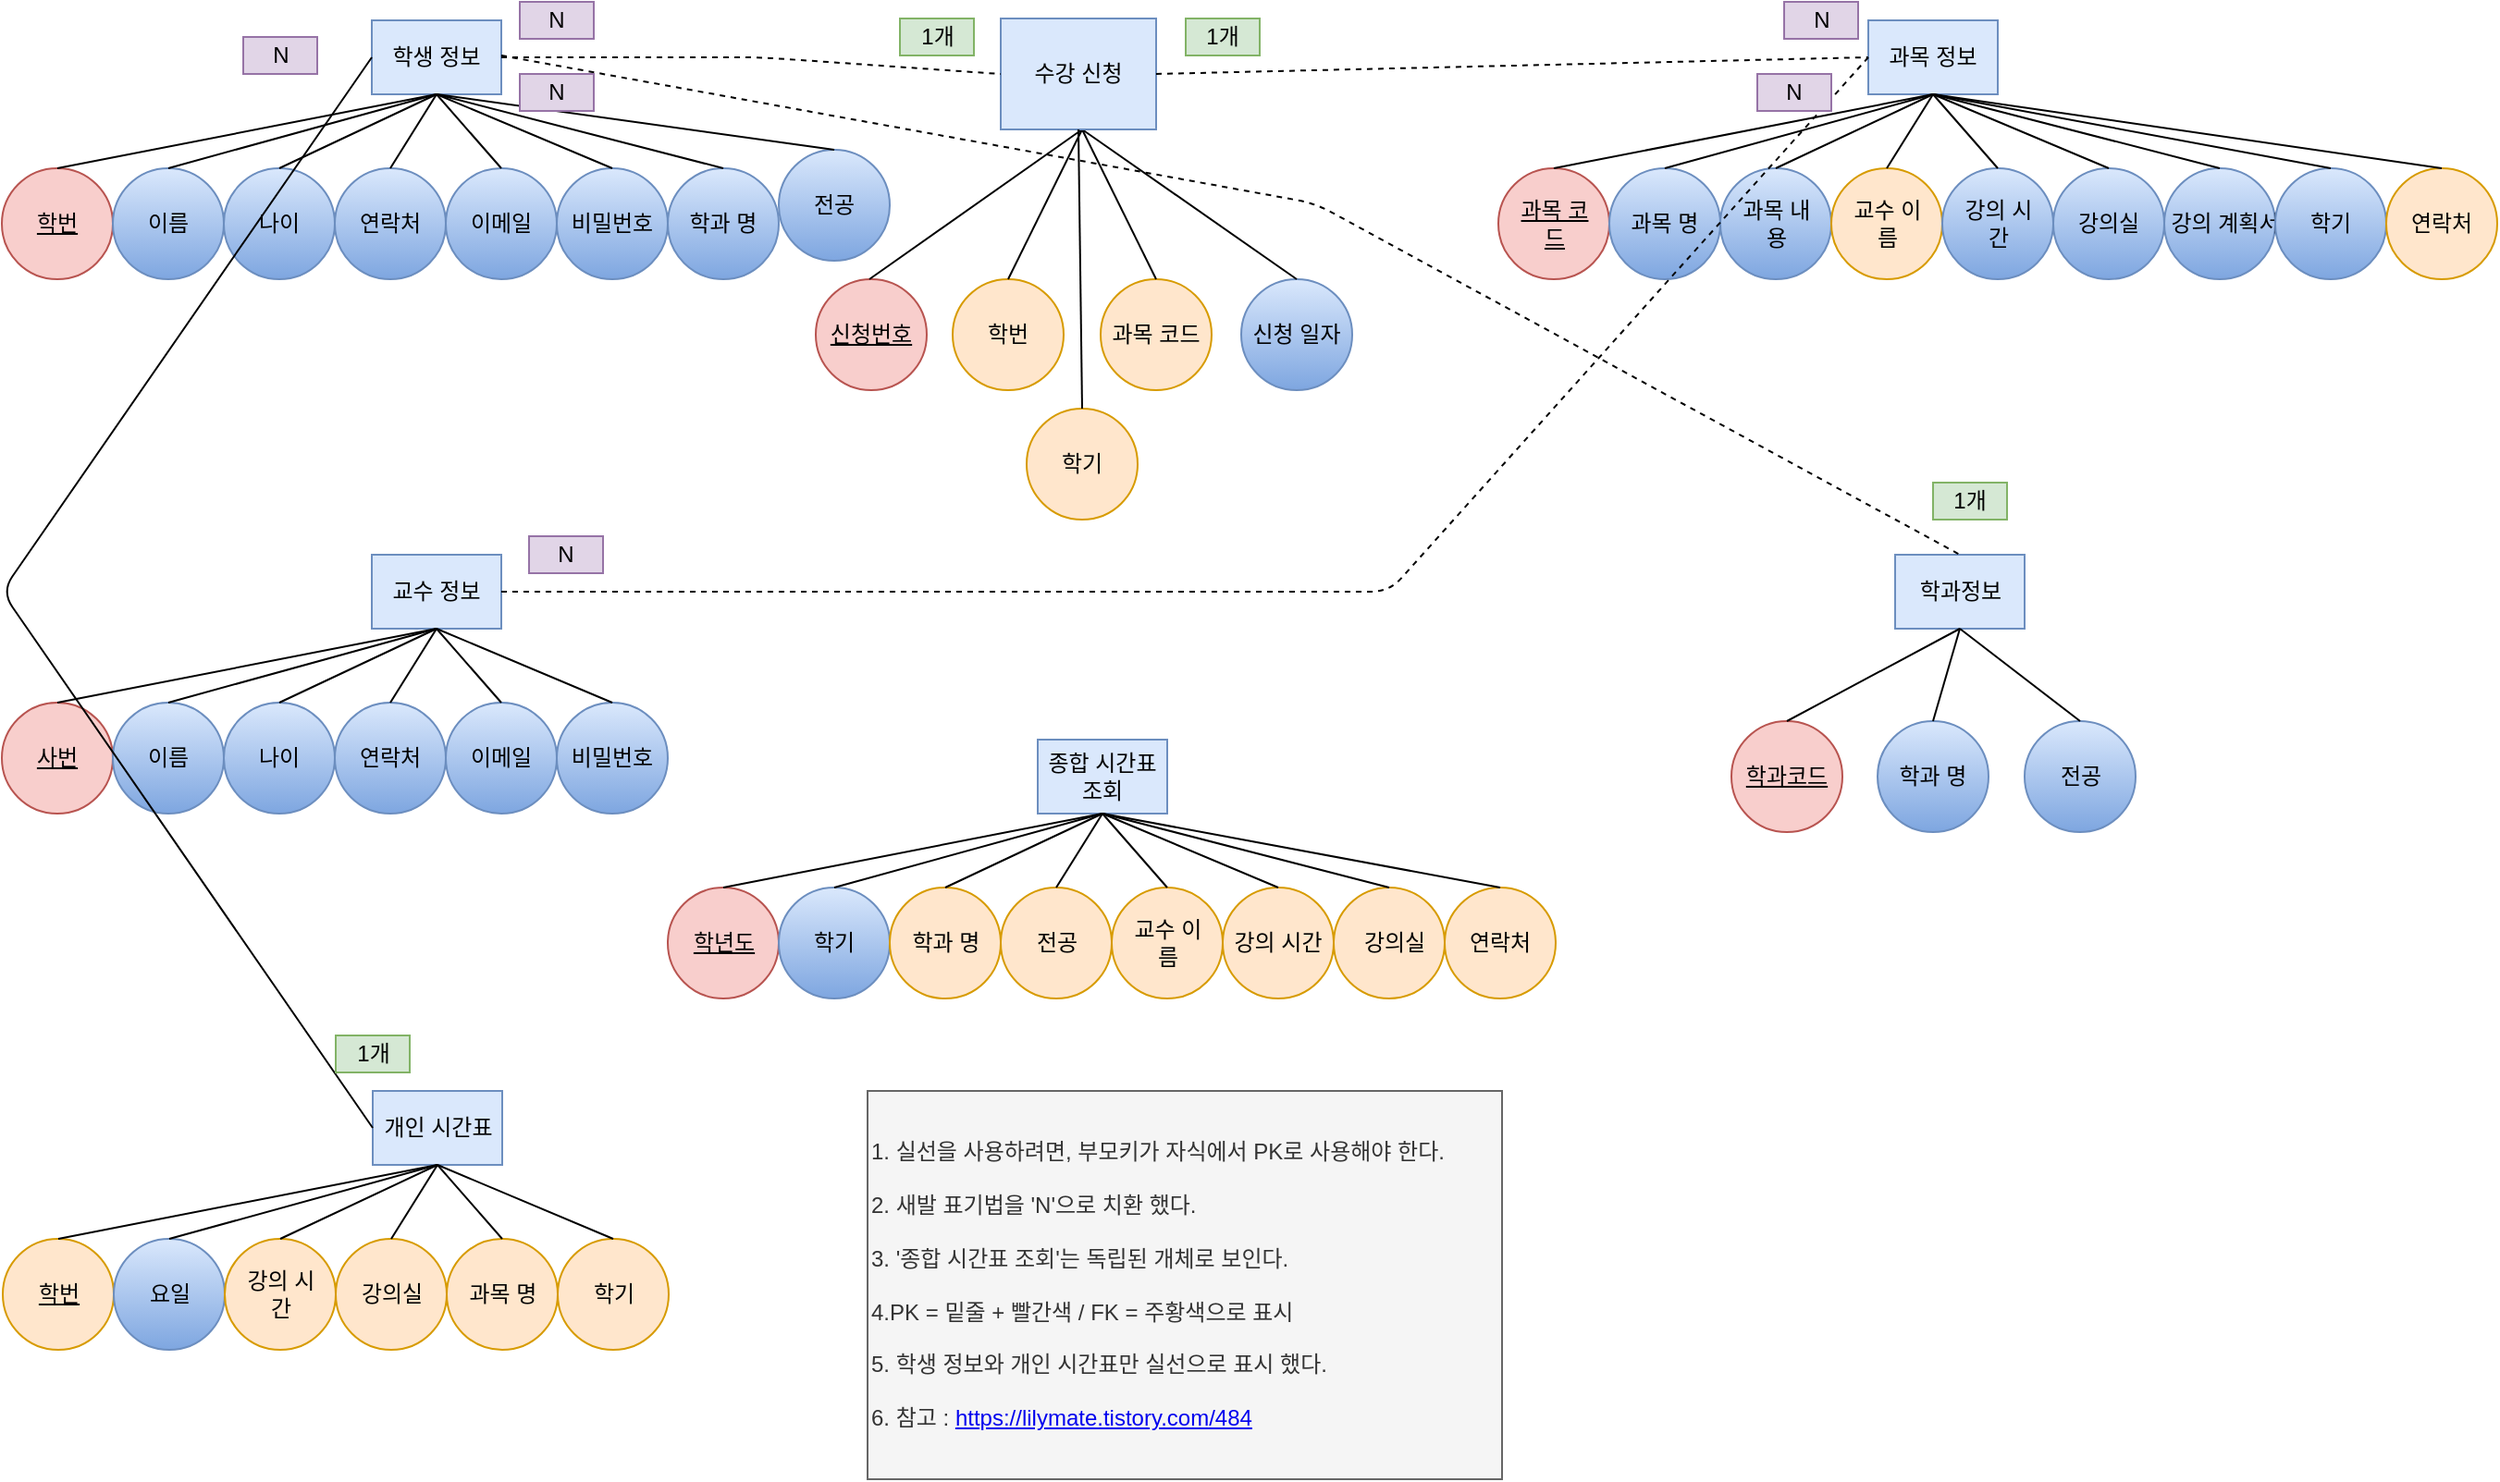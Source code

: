 <mxfile pages="1" version="11.2.5" type="device"><diagram id="jrRzrv81NWr7z0EGpQ61" name="Page-1"><mxGraphModel dx="1426" dy="862" grid="1" gridSize="10" guides="1" tooltips="1" connect="1" arrows="1" fold="1" page="1" pageScale="1" pageWidth="1169" pageHeight="827" math="0" shadow="0"><root><mxCell id="0"/><mxCell id="1" parent="0"/><mxCell id="20Gd_Mlxiy6eNohcgtlw-2" value="학생 정보" style="text;html=1;strokeColor=#6c8ebf;fillColor=#dae8fc;align=center;verticalAlign=middle;whiteSpace=wrap;rounded=0;" parent="1" vertex="1"><mxGeometry x="200" y="21" width="70" height="40" as="geometry"/></mxCell><mxCell id="20Gd_Mlxiy6eNohcgtlw-3" value="" style="ellipse;whiteSpace=wrap;html=1;fillColor=#f8cecc;strokeColor=#b85450;" parent="1" vertex="1"><mxGeometry y="101" width="60" height="60" as="geometry"/></mxCell><mxCell id="20Gd_Mlxiy6eNohcgtlw-4" value="&lt;u&gt;학번&lt;/u&gt;" style="text;html=1;strokeColor=none;fillColor=none;align=center;verticalAlign=middle;whiteSpace=wrap;rounded=0;" parent="1" vertex="1"><mxGeometry x="10" y="121" width="40" height="20" as="geometry"/></mxCell><mxCell id="20Gd_Mlxiy6eNohcgtlw-5" value="" style="ellipse;whiteSpace=wrap;html=1;fillColor=#dae8fc;strokeColor=#6c8ebf;gradientColor=#7ea6e0;" parent="1" vertex="1"><mxGeometry x="60" y="101" width="60" height="60" as="geometry"/></mxCell><mxCell id="20Gd_Mlxiy6eNohcgtlw-6" value="이름" style="text;html=1;strokeColor=none;fillColor=none;align=center;verticalAlign=middle;whiteSpace=wrap;rounded=0;" parent="1" vertex="1"><mxGeometry x="70" y="121" width="40" height="20" as="geometry"/></mxCell><mxCell id="20Gd_Mlxiy6eNohcgtlw-7" value="" style="ellipse;whiteSpace=wrap;html=1;fillColor=#dae8fc;strokeColor=#6c8ebf;gradientColor=#7ea6e0;" parent="1" vertex="1"><mxGeometry x="120" y="101" width="60" height="60" as="geometry"/></mxCell><mxCell id="20Gd_Mlxiy6eNohcgtlw-8" value="나이" style="text;html=1;strokeColor=none;fillColor=none;align=center;verticalAlign=middle;whiteSpace=wrap;rounded=0;" parent="1" vertex="1"><mxGeometry x="130" y="121" width="40" height="20" as="geometry"/></mxCell><mxCell id="20Gd_Mlxiy6eNohcgtlw-9" value="" style="ellipse;whiteSpace=wrap;html=1;fillColor=#dae8fc;strokeColor=#6c8ebf;gradientColor=#7ea6e0;" parent="1" vertex="1"><mxGeometry x="180" y="101" width="60" height="60" as="geometry"/></mxCell><mxCell id="20Gd_Mlxiy6eNohcgtlw-10" value="연락처" style="text;html=1;strokeColor=none;fillColor=none;align=center;verticalAlign=middle;whiteSpace=wrap;rounded=0;" parent="1" vertex="1"><mxGeometry x="190" y="121" width="40" height="20" as="geometry"/></mxCell><mxCell id="20Gd_Mlxiy6eNohcgtlw-11" value="" style="ellipse;whiteSpace=wrap;html=1;fillColor=#dae8fc;strokeColor=#6c8ebf;gradientColor=#7ea6e0;" parent="1" vertex="1"><mxGeometry x="240" y="101" width="60" height="60" as="geometry"/></mxCell><mxCell id="20Gd_Mlxiy6eNohcgtlw-12" value="이메일" style="text;html=1;strokeColor=none;fillColor=none;align=center;verticalAlign=middle;whiteSpace=wrap;rounded=0;" parent="1" vertex="1"><mxGeometry x="250" y="121" width="40" height="20" as="geometry"/></mxCell><mxCell id="20Gd_Mlxiy6eNohcgtlw-13" value="" style="ellipse;whiteSpace=wrap;html=1;fillColor=#dae8fc;strokeColor=#6c8ebf;gradientColor=#7ea6e0;" parent="1" vertex="1"><mxGeometry x="300" y="101" width="60" height="60" as="geometry"/></mxCell><mxCell id="20Gd_Mlxiy6eNohcgtlw-14" value="비밀번호" style="text;html=1;strokeColor=none;fillColor=none;align=center;verticalAlign=middle;whiteSpace=wrap;rounded=0;" parent="1" vertex="1"><mxGeometry x="305" y="121" width="50" height="20" as="geometry"/></mxCell><mxCell id="20Gd_Mlxiy6eNohcgtlw-15" value="" style="endArrow=none;html=1;entryX=0.5;entryY=1;entryDx=0;entryDy=0;" parent="1" target="20Gd_Mlxiy6eNohcgtlw-2" edge="1"><mxGeometry width="50" height="50" relative="1" as="geometry"><mxPoint x="30" y="101" as="sourcePoint"/><mxPoint x="80" y="51" as="targetPoint"/></mxGeometry></mxCell><mxCell id="20Gd_Mlxiy6eNohcgtlw-16" value="" style="endArrow=none;html=1;entryX=0.5;entryY=1;entryDx=0;entryDy=0;exitX=0.5;exitY=0;exitDx=0;exitDy=0;" parent="1" source="20Gd_Mlxiy6eNohcgtlw-5" target="20Gd_Mlxiy6eNohcgtlw-2" edge="1"><mxGeometry width="50" height="50" relative="1" as="geometry"><mxPoint x="40" y="111" as="sourcePoint"/><mxPoint x="245" y="71" as="targetPoint"/></mxGeometry></mxCell><mxCell id="20Gd_Mlxiy6eNohcgtlw-17" value="" style="endArrow=none;html=1;entryX=0.5;entryY=1;entryDx=0;entryDy=0;exitX=0.5;exitY=0;exitDx=0;exitDy=0;" parent="1" source="20Gd_Mlxiy6eNohcgtlw-7" target="20Gd_Mlxiy6eNohcgtlw-2" edge="1"><mxGeometry width="50" height="50" relative="1" as="geometry"><mxPoint x="100" y="111" as="sourcePoint"/><mxPoint x="245" y="71" as="targetPoint"/></mxGeometry></mxCell><mxCell id="20Gd_Mlxiy6eNohcgtlw-18" value="" style="endArrow=none;html=1;entryX=0.5;entryY=1;entryDx=0;entryDy=0;exitX=0.5;exitY=0;exitDx=0;exitDy=0;" parent="1" source="20Gd_Mlxiy6eNohcgtlw-9" target="20Gd_Mlxiy6eNohcgtlw-2" edge="1"><mxGeometry width="50" height="50" relative="1" as="geometry"><mxPoint x="160" y="111" as="sourcePoint"/><mxPoint x="245" y="71" as="targetPoint"/></mxGeometry></mxCell><mxCell id="20Gd_Mlxiy6eNohcgtlw-19" value="" style="endArrow=none;html=1;entryX=0.5;entryY=1;entryDx=0;entryDy=0;exitX=0.5;exitY=0;exitDx=0;exitDy=0;" parent="1" source="20Gd_Mlxiy6eNohcgtlw-11" target="20Gd_Mlxiy6eNohcgtlw-2" edge="1"><mxGeometry width="50" height="50" relative="1" as="geometry"><mxPoint x="220" y="111" as="sourcePoint"/><mxPoint x="245" y="71" as="targetPoint"/></mxGeometry></mxCell><mxCell id="20Gd_Mlxiy6eNohcgtlw-22" value="" style="endArrow=none;html=1;entryX=0.5;entryY=1;entryDx=0;entryDy=0;exitX=0.5;exitY=0;exitDx=0;exitDy=0;" parent="1" source="20Gd_Mlxiy6eNohcgtlw-13" target="20Gd_Mlxiy6eNohcgtlw-2" edge="1"><mxGeometry width="50" height="50" relative="1" as="geometry"><mxPoint x="290" y="121" as="sourcePoint"/><mxPoint x="255" y="81" as="targetPoint"/></mxGeometry></mxCell><mxCell id="20Gd_Mlxiy6eNohcgtlw-25" value="" style="ellipse;whiteSpace=wrap;html=1;fillColor=#f8cecc;strokeColor=#b85450;" parent="1" vertex="1"><mxGeometry x="440" y="161" width="60" height="60" as="geometry"/></mxCell><mxCell id="20Gd_Mlxiy6eNohcgtlw-26" value="&lt;u&gt;신청번호&lt;/u&gt;" style="text;html=1;strokeColor=none;fillColor=none;align=center;verticalAlign=middle;whiteSpace=wrap;rounded=0;" parent="1" vertex="1"><mxGeometry x="445" y="181" width="50" height="20" as="geometry"/></mxCell><mxCell id="20Gd_Mlxiy6eNohcgtlw-27" value="" style="ellipse;whiteSpace=wrap;html=1;fillColor=#ffe6cc;strokeColor=#d79b00;" parent="1" vertex="1"><mxGeometry x="514" y="161" width="60" height="60" as="geometry"/></mxCell><mxCell id="20Gd_Mlxiy6eNohcgtlw-28" value="학번" style="text;html=1;strokeColor=none;fillColor=none;align=center;verticalAlign=middle;whiteSpace=wrap;rounded=0;" parent="1" vertex="1"><mxGeometry x="519" y="181" width="50" height="20" as="geometry"/></mxCell><mxCell id="20Gd_Mlxiy6eNohcgtlw-29" value="" style="ellipse;whiteSpace=wrap;html=1;fillColor=#ffe6cc;strokeColor=#d79b00;" parent="1" vertex="1"><mxGeometry x="594" y="161" width="60" height="60" as="geometry"/></mxCell><mxCell id="20Gd_Mlxiy6eNohcgtlw-30" value="과목 코드" style="text;html=1;strokeColor=none;fillColor=none;align=center;verticalAlign=middle;whiteSpace=wrap;rounded=0;" parent="1" vertex="1"><mxGeometry x="599" y="181" width="50" height="20" as="geometry"/></mxCell><mxCell id="20Gd_Mlxiy6eNohcgtlw-31" value="" style="ellipse;whiteSpace=wrap;html=1;fillColor=#dae8fc;strokeColor=#6c8ebf;gradientColor=#7ea6e0;" parent="1" vertex="1"><mxGeometry x="670" y="161" width="60" height="60" as="geometry"/></mxCell><mxCell id="20Gd_Mlxiy6eNohcgtlw-32" value="신청 일자" style="text;html=1;strokeColor=none;fillColor=none;align=center;verticalAlign=middle;whiteSpace=wrap;rounded=0;" parent="1" vertex="1"><mxGeometry x="675" y="181" width="50" height="20" as="geometry"/></mxCell><mxCell id="20Gd_Mlxiy6eNohcgtlw-33" value="" style="endArrow=none;html=1;entryX=0.5;entryY=1;entryDx=0;entryDy=0;" parent="1" edge="1"><mxGeometry width="50" height="50" relative="1" as="geometry"><mxPoint x="469" y="161" as="sourcePoint"/><mxPoint x="584" y="80" as="targetPoint"/></mxGeometry></mxCell><mxCell id="20Gd_Mlxiy6eNohcgtlw-34" value="" style="endArrow=none;html=1;entryX=0.5;entryY=1;entryDx=0;entryDy=0;exitX=0.5;exitY=0;exitDx=0;exitDy=0;" parent="1" source="20Gd_Mlxiy6eNohcgtlw-27" edge="1"><mxGeometry width="50" height="50" relative="1" as="geometry"><mxPoint x="479" y="171" as="sourcePoint"/><mxPoint x="584" y="80" as="targetPoint"/></mxGeometry></mxCell><mxCell id="20Gd_Mlxiy6eNohcgtlw-35" value="" style="endArrow=none;html=1;entryX=0.5;entryY=1;entryDx=0;entryDy=0;exitX=0.5;exitY=0;exitDx=0;exitDy=0;" parent="1" source="20Gd_Mlxiy6eNohcgtlw-29" edge="1"><mxGeometry width="50" height="50" relative="1" as="geometry"><mxPoint x="554" y="171" as="sourcePoint"/><mxPoint x="584" y="80" as="targetPoint"/></mxGeometry></mxCell><mxCell id="20Gd_Mlxiy6eNohcgtlw-36" value="" style="endArrow=none;html=1;entryX=0.5;entryY=1;entryDx=0;entryDy=0;exitX=0.5;exitY=0;exitDx=0;exitDy=0;" parent="1" source="20Gd_Mlxiy6eNohcgtlw-31" edge="1"><mxGeometry width="50" height="50" relative="1" as="geometry"><mxPoint x="634" y="171" as="sourcePoint"/><mxPoint x="584" y="80" as="targetPoint"/></mxGeometry></mxCell><mxCell id="FMB-YrncKJH5_wM8L7DB-1" value="교수 정보" style="text;html=1;strokeColor=#6c8ebf;fillColor=#dae8fc;align=center;verticalAlign=middle;whiteSpace=wrap;rounded=0;" vertex="1" parent="1"><mxGeometry x="200" y="310" width="70" height="40" as="geometry"/></mxCell><mxCell id="FMB-YrncKJH5_wM8L7DB-2" value="" style="ellipse;whiteSpace=wrap;html=1;fillColor=#f8cecc;strokeColor=#b85450;" vertex="1" parent="1"><mxGeometry y="390" width="60" height="60" as="geometry"/></mxCell><mxCell id="FMB-YrncKJH5_wM8L7DB-3" value="&lt;u&gt;사번&lt;/u&gt;" style="text;html=1;strokeColor=none;fillColor=none;align=center;verticalAlign=middle;whiteSpace=wrap;rounded=0;" vertex="1" parent="1"><mxGeometry x="10" y="410" width="40" height="20" as="geometry"/></mxCell><mxCell id="FMB-YrncKJH5_wM8L7DB-4" value="" style="ellipse;whiteSpace=wrap;html=1;fillColor=#dae8fc;strokeColor=#6c8ebf;gradientColor=#7ea6e0;" vertex="1" parent="1"><mxGeometry x="60" y="390" width="60" height="60" as="geometry"/></mxCell><mxCell id="FMB-YrncKJH5_wM8L7DB-5" value="이름" style="text;html=1;strokeColor=none;fillColor=none;align=center;verticalAlign=middle;whiteSpace=wrap;rounded=0;" vertex="1" parent="1"><mxGeometry x="70" y="410" width="40" height="20" as="geometry"/></mxCell><mxCell id="FMB-YrncKJH5_wM8L7DB-6" value="" style="ellipse;whiteSpace=wrap;html=1;fillColor=#dae8fc;strokeColor=#6c8ebf;gradientColor=#7ea6e0;" vertex="1" parent="1"><mxGeometry x="120" y="390" width="60" height="60" as="geometry"/></mxCell><mxCell id="FMB-YrncKJH5_wM8L7DB-7" value="나이" style="text;html=1;strokeColor=none;fillColor=none;align=center;verticalAlign=middle;whiteSpace=wrap;rounded=0;" vertex="1" parent="1"><mxGeometry x="130" y="410" width="40" height="20" as="geometry"/></mxCell><mxCell id="FMB-YrncKJH5_wM8L7DB-8" value="" style="ellipse;whiteSpace=wrap;html=1;fillColor=#dae8fc;strokeColor=#6c8ebf;gradientColor=#7ea6e0;" vertex="1" parent="1"><mxGeometry x="180" y="390" width="60" height="60" as="geometry"/></mxCell><mxCell id="FMB-YrncKJH5_wM8L7DB-9" value="연락처" style="text;html=1;strokeColor=none;fillColor=none;align=center;verticalAlign=middle;whiteSpace=wrap;rounded=0;" vertex="1" parent="1"><mxGeometry x="190" y="410" width="40" height="20" as="geometry"/></mxCell><mxCell id="FMB-YrncKJH5_wM8L7DB-10" value="" style="ellipse;whiteSpace=wrap;html=1;fillColor=#dae8fc;strokeColor=#6c8ebf;gradientColor=#7ea6e0;" vertex="1" parent="1"><mxGeometry x="240" y="390" width="60" height="60" as="geometry"/></mxCell><mxCell id="FMB-YrncKJH5_wM8L7DB-11" value="이메일" style="text;html=1;strokeColor=none;fillColor=none;align=center;verticalAlign=middle;whiteSpace=wrap;rounded=0;" vertex="1" parent="1"><mxGeometry x="250" y="410" width="40" height="20" as="geometry"/></mxCell><mxCell id="FMB-YrncKJH5_wM8L7DB-12" value="" style="ellipse;whiteSpace=wrap;html=1;fillColor=#dae8fc;strokeColor=#6c8ebf;gradientColor=#7ea6e0;" vertex="1" parent="1"><mxGeometry x="300" y="390" width="60" height="60" as="geometry"/></mxCell><mxCell id="FMB-YrncKJH5_wM8L7DB-13" value="비밀번호" style="text;html=1;strokeColor=none;fillColor=none;align=center;verticalAlign=middle;whiteSpace=wrap;rounded=0;" vertex="1" parent="1"><mxGeometry x="305" y="410" width="50" height="20" as="geometry"/></mxCell><mxCell id="FMB-YrncKJH5_wM8L7DB-14" value="" style="endArrow=none;html=1;entryX=0.5;entryY=1;entryDx=0;entryDy=0;" edge="1" parent="1" target="FMB-YrncKJH5_wM8L7DB-1"><mxGeometry width="50" height="50" relative="1" as="geometry"><mxPoint x="30" y="390" as="sourcePoint"/><mxPoint x="80" y="340" as="targetPoint"/></mxGeometry></mxCell><mxCell id="FMB-YrncKJH5_wM8L7DB-15" value="" style="endArrow=none;html=1;entryX=0.5;entryY=1;entryDx=0;entryDy=0;exitX=0.5;exitY=0;exitDx=0;exitDy=0;" edge="1" parent="1" source="FMB-YrncKJH5_wM8L7DB-4" target="FMB-YrncKJH5_wM8L7DB-1"><mxGeometry width="50" height="50" relative="1" as="geometry"><mxPoint x="40" y="400" as="sourcePoint"/><mxPoint x="245" y="360" as="targetPoint"/></mxGeometry></mxCell><mxCell id="FMB-YrncKJH5_wM8L7DB-16" value="" style="endArrow=none;html=1;entryX=0.5;entryY=1;entryDx=0;entryDy=0;exitX=0.5;exitY=0;exitDx=0;exitDy=0;" edge="1" parent="1" source="FMB-YrncKJH5_wM8L7DB-6" target="FMB-YrncKJH5_wM8L7DB-1"><mxGeometry width="50" height="50" relative="1" as="geometry"><mxPoint x="100" y="400" as="sourcePoint"/><mxPoint x="245" y="360" as="targetPoint"/></mxGeometry></mxCell><mxCell id="FMB-YrncKJH5_wM8L7DB-17" value="" style="endArrow=none;html=1;entryX=0.5;entryY=1;entryDx=0;entryDy=0;exitX=0.5;exitY=0;exitDx=0;exitDy=0;" edge="1" parent="1" source="FMB-YrncKJH5_wM8L7DB-8" target="FMB-YrncKJH5_wM8L7DB-1"><mxGeometry width="50" height="50" relative="1" as="geometry"><mxPoint x="160" y="400" as="sourcePoint"/><mxPoint x="245" y="360" as="targetPoint"/></mxGeometry></mxCell><mxCell id="FMB-YrncKJH5_wM8L7DB-18" value="" style="endArrow=none;html=1;entryX=0.5;entryY=1;entryDx=0;entryDy=0;exitX=0.5;exitY=0;exitDx=0;exitDy=0;" edge="1" parent="1" source="FMB-YrncKJH5_wM8L7DB-10" target="FMB-YrncKJH5_wM8L7DB-1"><mxGeometry width="50" height="50" relative="1" as="geometry"><mxPoint x="220" y="400" as="sourcePoint"/><mxPoint x="245" y="360" as="targetPoint"/></mxGeometry></mxCell><mxCell id="FMB-YrncKJH5_wM8L7DB-19" value="" style="endArrow=none;html=1;entryX=0.5;entryY=1;entryDx=0;entryDy=0;exitX=0.5;exitY=0;exitDx=0;exitDy=0;" edge="1" parent="1" source="FMB-YrncKJH5_wM8L7DB-12" target="FMB-YrncKJH5_wM8L7DB-1"><mxGeometry width="50" height="50" relative="1" as="geometry"><mxPoint x="290" y="410" as="sourcePoint"/><mxPoint x="255" y="370" as="targetPoint"/></mxGeometry></mxCell><mxCell id="FMB-YrncKJH5_wM8L7DB-20" value="과목 정보" style="text;html=1;strokeColor=#6c8ebf;fillColor=#dae8fc;align=center;verticalAlign=middle;whiteSpace=wrap;rounded=0;" vertex="1" parent="1"><mxGeometry x="1009" y="21" width="70" height="40" as="geometry"/></mxCell><mxCell id="FMB-YrncKJH5_wM8L7DB-21" value="" style="ellipse;whiteSpace=wrap;html=1;fillColor=#f8cecc;strokeColor=#b85450;" vertex="1" parent="1"><mxGeometry x="809" y="101" width="60" height="60" as="geometry"/></mxCell><mxCell id="FMB-YrncKJH5_wM8L7DB-22" value="&lt;u&gt;과목 코드&lt;/u&gt;" style="text;html=1;strokeColor=none;fillColor=none;align=center;verticalAlign=middle;whiteSpace=wrap;rounded=0;" vertex="1" parent="1"><mxGeometry x="814.5" y="121" width="49" height="20" as="geometry"/></mxCell><mxCell id="FMB-YrncKJH5_wM8L7DB-23" value="" style="ellipse;whiteSpace=wrap;html=1;fillColor=#dae8fc;strokeColor=#6c8ebf;gradientColor=#7ea6e0;" vertex="1" parent="1"><mxGeometry x="869" y="101" width="60" height="60" as="geometry"/></mxCell><mxCell id="FMB-YrncKJH5_wM8L7DB-24" value="과목 명" style="text;html=1;strokeColor=none;fillColor=none;align=center;verticalAlign=middle;whiteSpace=wrap;rounded=0;" vertex="1" parent="1"><mxGeometry x="879" y="121" width="40" height="20" as="geometry"/></mxCell><mxCell id="FMB-YrncKJH5_wM8L7DB-25" value="" style="ellipse;whiteSpace=wrap;html=1;fillColor=#dae8fc;strokeColor=#6c8ebf;gradientColor=#7ea6e0;" vertex="1" parent="1"><mxGeometry x="929" y="101" width="60" height="60" as="geometry"/></mxCell><mxCell id="FMB-YrncKJH5_wM8L7DB-26" value="과목 내용" style="text;html=1;strokeColor=none;fillColor=none;align=center;verticalAlign=middle;whiteSpace=wrap;rounded=0;" vertex="1" parent="1"><mxGeometry x="934.5" y="121" width="49" height="20" as="geometry"/></mxCell><mxCell id="FMB-YrncKJH5_wM8L7DB-27" value="" style="ellipse;whiteSpace=wrap;html=1;fillColor=#ffe6cc;strokeColor=#d79b00;" vertex="1" parent="1"><mxGeometry x="989" y="101" width="60" height="60" as="geometry"/></mxCell><mxCell id="FMB-YrncKJH5_wM8L7DB-28" value="교수 이름" style="text;html=1;strokeColor=none;fillColor=none;align=center;verticalAlign=middle;whiteSpace=wrap;rounded=0;" vertex="1" parent="1"><mxGeometry x="995" y="121" width="49" height="20" as="geometry"/></mxCell><mxCell id="FMB-YrncKJH5_wM8L7DB-29" value="" style="ellipse;whiteSpace=wrap;html=1;fillColor=#dae8fc;strokeColor=#6c8ebf;gradientColor=#7ea6e0;" vertex="1" parent="1"><mxGeometry x="1049" y="101" width="60" height="60" as="geometry"/></mxCell><mxCell id="FMB-YrncKJH5_wM8L7DB-30" value="강의 시간" style="text;html=1;strokeColor=none;fillColor=none;align=center;verticalAlign=middle;whiteSpace=wrap;rounded=0;" vertex="1" parent="1"><mxGeometry x="1054.5" y="121" width="49" height="20" as="geometry"/></mxCell><mxCell id="FMB-YrncKJH5_wM8L7DB-31" value="" style="ellipse;whiteSpace=wrap;html=1;fillColor=#dae8fc;strokeColor=#6c8ebf;gradientColor=#7ea6e0;" vertex="1" parent="1"><mxGeometry x="1109" y="101" width="60" height="60" as="geometry"/></mxCell><mxCell id="FMB-YrncKJH5_wM8L7DB-32" value="강의실" style="text;html=1;strokeColor=none;fillColor=none;align=center;verticalAlign=middle;whiteSpace=wrap;rounded=0;" vertex="1" parent="1"><mxGeometry x="1114" y="121" width="50" height="20" as="geometry"/></mxCell><mxCell id="FMB-YrncKJH5_wM8L7DB-33" value="" style="endArrow=none;html=1;entryX=0.5;entryY=1;entryDx=0;entryDy=0;" edge="1" parent="1" target="FMB-YrncKJH5_wM8L7DB-20"><mxGeometry width="50" height="50" relative="1" as="geometry"><mxPoint x="839" y="101" as="sourcePoint"/><mxPoint x="889" y="51" as="targetPoint"/></mxGeometry></mxCell><mxCell id="FMB-YrncKJH5_wM8L7DB-34" value="" style="endArrow=none;html=1;entryX=0.5;entryY=1;entryDx=0;entryDy=0;exitX=0.5;exitY=0;exitDx=0;exitDy=0;" edge="1" parent="1" source="FMB-YrncKJH5_wM8L7DB-23" target="FMB-YrncKJH5_wM8L7DB-20"><mxGeometry width="50" height="50" relative="1" as="geometry"><mxPoint x="849" y="111" as="sourcePoint"/><mxPoint x="1054" y="71" as="targetPoint"/></mxGeometry></mxCell><mxCell id="FMB-YrncKJH5_wM8L7DB-35" value="" style="endArrow=none;html=1;entryX=0.5;entryY=1;entryDx=0;entryDy=0;exitX=0.5;exitY=0;exitDx=0;exitDy=0;" edge="1" parent="1" source="FMB-YrncKJH5_wM8L7DB-25" target="FMB-YrncKJH5_wM8L7DB-20"><mxGeometry width="50" height="50" relative="1" as="geometry"><mxPoint x="909" y="111" as="sourcePoint"/><mxPoint x="1054" y="71" as="targetPoint"/></mxGeometry></mxCell><mxCell id="FMB-YrncKJH5_wM8L7DB-36" value="" style="endArrow=none;html=1;entryX=0.5;entryY=1;entryDx=0;entryDy=0;exitX=0.5;exitY=0;exitDx=0;exitDy=0;" edge="1" parent="1" source="FMB-YrncKJH5_wM8L7DB-27" target="FMB-YrncKJH5_wM8L7DB-20"><mxGeometry width="50" height="50" relative="1" as="geometry"><mxPoint x="969" y="111" as="sourcePoint"/><mxPoint x="1054" y="71" as="targetPoint"/></mxGeometry></mxCell><mxCell id="FMB-YrncKJH5_wM8L7DB-37" value="" style="endArrow=none;html=1;entryX=0.5;entryY=1;entryDx=0;entryDy=0;exitX=0.5;exitY=0;exitDx=0;exitDy=0;" edge="1" parent="1" source="FMB-YrncKJH5_wM8L7DB-29" target="FMB-YrncKJH5_wM8L7DB-20"><mxGeometry width="50" height="50" relative="1" as="geometry"><mxPoint x="1029" y="111" as="sourcePoint"/><mxPoint x="1054" y="71" as="targetPoint"/></mxGeometry></mxCell><mxCell id="FMB-YrncKJH5_wM8L7DB-38" value="" style="endArrow=none;html=1;entryX=0.5;entryY=1;entryDx=0;entryDy=0;exitX=0.5;exitY=0;exitDx=0;exitDy=0;" edge="1" parent="1" source="FMB-YrncKJH5_wM8L7DB-31" target="FMB-YrncKJH5_wM8L7DB-20"><mxGeometry width="50" height="50" relative="1" as="geometry"><mxPoint x="1099" y="121" as="sourcePoint"/><mxPoint x="1064" y="81" as="targetPoint"/></mxGeometry></mxCell><mxCell id="FMB-YrncKJH5_wM8L7DB-40" value="" style="ellipse;whiteSpace=wrap;html=1;fillColor=#dae8fc;strokeColor=#6c8ebf;gradientColor=#7ea6e0;" vertex="1" parent="1"><mxGeometry x="1169" y="101" width="60" height="60" as="geometry"/></mxCell><mxCell id="FMB-YrncKJH5_wM8L7DB-41" value="강의 계획서" style="text;html=1;strokeColor=none;fillColor=none;align=center;verticalAlign=middle;whiteSpace=wrap;rounded=0;" vertex="1" parent="1"><mxGeometry x="1164" y="121" width="76" height="20" as="geometry"/></mxCell><mxCell id="FMB-YrncKJH5_wM8L7DB-42" value="" style="ellipse;whiteSpace=wrap;html=1;fillColor=#dae8fc;strokeColor=#6c8ebf;gradientColor=#7ea6e0;" vertex="1" parent="1"><mxGeometry x="1229" y="101" width="60" height="60" as="geometry"/></mxCell><mxCell id="FMB-YrncKJH5_wM8L7DB-43" value="학기" style="text;html=1;strokeColor=none;fillColor=none;align=center;verticalAlign=middle;whiteSpace=wrap;rounded=0;" vertex="1" parent="1"><mxGeometry x="1234" y="121" width="50" height="20" as="geometry"/></mxCell><mxCell id="FMB-YrncKJH5_wM8L7DB-44" value="" style="ellipse;whiteSpace=wrap;html=1;fillColor=#ffe6cc;strokeColor=#d79b00;" vertex="1" parent="1"><mxGeometry x="1289" y="101" width="60" height="60" as="geometry"/></mxCell><mxCell id="FMB-YrncKJH5_wM8L7DB-45" value="연락처" style="text;html=1;strokeColor=none;fillColor=none;align=center;verticalAlign=middle;whiteSpace=wrap;rounded=0;" vertex="1" parent="1"><mxGeometry x="1294" y="121" width="50" height="20" as="geometry"/></mxCell><mxCell id="FMB-YrncKJH5_wM8L7DB-46" value="" style="endArrow=none;html=1;entryX=0.5;entryY=1;entryDx=0;entryDy=0;exitX=0.5;exitY=0;exitDx=0;exitDy=0;" edge="1" parent="1" source="FMB-YrncKJH5_wM8L7DB-40" target="FMB-YrncKJH5_wM8L7DB-20"><mxGeometry width="50" height="50" relative="1" as="geometry"><mxPoint x="1149" y="111" as="sourcePoint"/><mxPoint x="1054" y="71" as="targetPoint"/></mxGeometry></mxCell><mxCell id="FMB-YrncKJH5_wM8L7DB-47" value="" style="endArrow=none;html=1;entryX=0.5;entryY=1;entryDx=0;entryDy=0;exitX=0.5;exitY=0;exitDx=0;exitDy=0;" edge="1" parent="1" source="FMB-YrncKJH5_wM8L7DB-42" target="FMB-YrncKJH5_wM8L7DB-20"><mxGeometry width="50" height="50" relative="1" as="geometry"><mxPoint x="1209" y="111" as="sourcePoint"/><mxPoint x="1054" y="71" as="targetPoint"/></mxGeometry></mxCell><mxCell id="FMB-YrncKJH5_wM8L7DB-48" value="" style="endArrow=none;html=1;entryX=0.5;entryY=1;entryDx=0;entryDy=0;exitX=0.5;exitY=0;exitDx=0;exitDy=0;" edge="1" parent="1" source="FMB-YrncKJH5_wM8L7DB-44" target="FMB-YrncKJH5_wM8L7DB-20"><mxGeometry width="50" height="50" relative="1" as="geometry"><mxPoint x="1269" y="111" as="sourcePoint"/><mxPoint x="1054" y="71" as="targetPoint"/></mxGeometry></mxCell><mxCell id="FMB-YrncKJH5_wM8L7DB-49" value="학과정보" style="text;html=1;strokeColor=#6c8ebf;fillColor=#dae8fc;align=center;verticalAlign=middle;whiteSpace=wrap;rounded=0;" vertex="1" parent="1"><mxGeometry x="1023.5" y="310" width="70" height="40" as="geometry"/></mxCell><mxCell id="FMB-YrncKJH5_wM8L7DB-50" value="" style="ellipse;whiteSpace=wrap;html=1;fillColor=#f8cecc;strokeColor=#b85450;" vertex="1" parent="1"><mxGeometry x="935" y="400" width="60" height="60" as="geometry"/></mxCell><mxCell id="FMB-YrncKJH5_wM8L7DB-51" value="&lt;u&gt;학과코드&lt;/u&gt;" style="text;html=1;strokeColor=none;fillColor=none;align=center;verticalAlign=middle;whiteSpace=wrap;rounded=0;" vertex="1" parent="1"><mxGeometry x="938" y="420" width="54" height="20" as="geometry"/></mxCell><mxCell id="FMB-YrncKJH5_wM8L7DB-52" value="" style="ellipse;whiteSpace=wrap;html=1;fillColor=#dae8fc;strokeColor=#6c8ebf;gradientColor=#7ea6e0;" vertex="1" parent="1"><mxGeometry x="1014" y="400" width="60" height="60" as="geometry"/></mxCell><mxCell id="FMB-YrncKJH5_wM8L7DB-53" value="학과 명" style="text;html=1;strokeColor=none;fillColor=none;align=center;verticalAlign=middle;whiteSpace=wrap;rounded=0;" vertex="1" parent="1"><mxGeometry x="1024" y="420" width="40" height="20" as="geometry"/></mxCell><mxCell id="FMB-YrncKJH5_wM8L7DB-54" value="" style="ellipse;whiteSpace=wrap;html=1;fillColor=#dae8fc;strokeColor=#6c8ebf;gradientColor=#7ea6e0;" vertex="1" parent="1"><mxGeometry x="1093.5" y="400" width="60" height="60" as="geometry"/></mxCell><mxCell id="FMB-YrncKJH5_wM8L7DB-55" value="전공" style="text;html=1;strokeColor=none;fillColor=none;align=center;verticalAlign=middle;whiteSpace=wrap;rounded=0;" vertex="1" parent="1"><mxGeometry x="1103.5" y="420" width="40" height="20" as="geometry"/></mxCell><mxCell id="FMB-YrncKJH5_wM8L7DB-62" value="" style="endArrow=none;html=1;entryX=0.5;entryY=1;entryDx=0;entryDy=0;exitX=0.5;exitY=0;exitDx=0;exitDy=0;" edge="1" parent="1" target="FMB-YrncKJH5_wM8L7DB-49" source="FMB-YrncKJH5_wM8L7DB-50"><mxGeometry width="50" height="50" relative="1" as="geometry"><mxPoint x="853.5" y="390" as="sourcePoint"/><mxPoint x="903.5" y="340" as="targetPoint"/></mxGeometry></mxCell><mxCell id="FMB-YrncKJH5_wM8L7DB-63" value="" style="endArrow=none;html=1;entryX=0.5;entryY=1;entryDx=0;entryDy=0;exitX=0.5;exitY=0;exitDx=0;exitDy=0;" edge="1" parent="1" source="FMB-YrncKJH5_wM8L7DB-52" target="FMB-YrncKJH5_wM8L7DB-49"><mxGeometry width="50" height="50" relative="1" as="geometry"><mxPoint x="863.5" y="400" as="sourcePoint"/><mxPoint x="1068.5" y="360" as="targetPoint"/></mxGeometry></mxCell><mxCell id="FMB-YrncKJH5_wM8L7DB-64" value="" style="endArrow=none;html=1;entryX=0.5;entryY=1;entryDx=0;entryDy=0;exitX=0.5;exitY=0;exitDx=0;exitDy=0;" edge="1" parent="1" source="FMB-YrncKJH5_wM8L7DB-54" target="FMB-YrncKJH5_wM8L7DB-49"><mxGeometry width="50" height="50" relative="1" as="geometry"><mxPoint x="923.5" y="400" as="sourcePoint"/><mxPoint x="1068.5" y="360" as="targetPoint"/></mxGeometry></mxCell><mxCell id="FMB-YrncKJH5_wM8L7DB-78" value="종합 시간표 조회" style="text;html=1;strokeColor=#6c8ebf;fillColor=#dae8fc;align=center;verticalAlign=middle;whiteSpace=wrap;rounded=0;" vertex="1" parent="1"><mxGeometry x="560" y="410" width="70" height="40" as="geometry"/></mxCell><mxCell id="FMB-YrncKJH5_wM8L7DB-79" value="" style="ellipse;whiteSpace=wrap;html=1;fillColor=#f8cecc;strokeColor=#b85450;" vertex="1" parent="1"><mxGeometry x="360" y="490" width="60" height="60" as="geometry"/></mxCell><mxCell id="FMB-YrncKJH5_wM8L7DB-80" value="&lt;u&gt;학년도&lt;/u&gt;" style="text;html=1;strokeColor=none;fillColor=none;align=center;verticalAlign=middle;whiteSpace=wrap;rounded=0;" vertex="1" parent="1"><mxGeometry x="365.5" y="510" width="49" height="20" as="geometry"/></mxCell><mxCell id="FMB-YrncKJH5_wM8L7DB-81" value="" style="ellipse;whiteSpace=wrap;html=1;fillColor=#dae8fc;strokeColor=#6c8ebf;gradientColor=#7ea6e0;" vertex="1" parent="1"><mxGeometry x="420" y="490" width="60" height="60" as="geometry"/></mxCell><mxCell id="FMB-YrncKJH5_wM8L7DB-82" value="학기" style="text;html=1;strokeColor=none;fillColor=none;align=center;verticalAlign=middle;whiteSpace=wrap;rounded=0;" vertex="1" parent="1"><mxGeometry x="430" y="510" width="40" height="20" as="geometry"/></mxCell><mxCell id="FMB-YrncKJH5_wM8L7DB-83" value="" style="ellipse;whiteSpace=wrap;html=1;fillColor=#ffe6cc;strokeColor=#d79b00;" vertex="1" parent="1"><mxGeometry x="480" y="490" width="60" height="60" as="geometry"/></mxCell><mxCell id="FMB-YrncKJH5_wM8L7DB-84" value="학과 명" style="text;html=1;strokeColor=none;fillColor=none;align=center;verticalAlign=middle;whiteSpace=wrap;rounded=0;" vertex="1" parent="1"><mxGeometry x="485.5" y="510" width="49" height="20" as="geometry"/></mxCell><mxCell id="FMB-YrncKJH5_wM8L7DB-85" value="" style="ellipse;whiteSpace=wrap;html=1;fillColor=#ffe6cc;strokeColor=#d79b00;" vertex="1" parent="1"><mxGeometry x="540" y="490" width="60" height="60" as="geometry"/></mxCell><mxCell id="FMB-YrncKJH5_wM8L7DB-86" value="전공" style="text;html=1;strokeColor=none;fillColor=none;align=center;verticalAlign=middle;whiteSpace=wrap;rounded=0;" vertex="1" parent="1"><mxGeometry x="546" y="510" width="49" height="20" as="geometry"/></mxCell><mxCell id="FMB-YrncKJH5_wM8L7DB-87" value="" style="ellipse;whiteSpace=wrap;html=1;fillColor=#ffe6cc;strokeColor=#d79b00;" vertex="1" parent="1"><mxGeometry x="600" y="490" width="60" height="60" as="geometry"/></mxCell><mxCell id="FMB-YrncKJH5_wM8L7DB-88" value="교수 이름" style="text;html=1;strokeColor=none;fillColor=none;align=center;verticalAlign=middle;whiteSpace=wrap;rounded=0;" vertex="1" parent="1"><mxGeometry x="605.5" y="510" width="49" height="20" as="geometry"/></mxCell><mxCell id="FMB-YrncKJH5_wM8L7DB-89" value="" style="ellipse;whiteSpace=wrap;html=1;fillColor=#ffe6cc;strokeColor=#d79b00;" vertex="1" parent="1"><mxGeometry x="660" y="490" width="60" height="60" as="geometry"/></mxCell><mxCell id="FMB-YrncKJH5_wM8L7DB-90" value="강의 시간" style="text;html=1;strokeColor=none;fillColor=none;align=center;verticalAlign=middle;whiteSpace=wrap;rounded=0;" vertex="1" parent="1"><mxGeometry x="665" y="510" width="50" height="20" as="geometry"/></mxCell><mxCell id="FMB-YrncKJH5_wM8L7DB-91" value="" style="endArrow=none;html=1;entryX=0.5;entryY=1;entryDx=0;entryDy=0;" edge="1" parent="1" target="FMB-YrncKJH5_wM8L7DB-78"><mxGeometry width="50" height="50" relative="1" as="geometry"><mxPoint x="390" y="490" as="sourcePoint"/><mxPoint x="440" y="440" as="targetPoint"/></mxGeometry></mxCell><mxCell id="FMB-YrncKJH5_wM8L7DB-92" value="" style="endArrow=none;html=1;entryX=0.5;entryY=1;entryDx=0;entryDy=0;exitX=0.5;exitY=0;exitDx=0;exitDy=0;" edge="1" parent="1" source="FMB-YrncKJH5_wM8L7DB-81" target="FMB-YrncKJH5_wM8L7DB-78"><mxGeometry width="50" height="50" relative="1" as="geometry"><mxPoint x="400" y="500" as="sourcePoint"/><mxPoint x="605" y="460" as="targetPoint"/></mxGeometry></mxCell><mxCell id="FMB-YrncKJH5_wM8L7DB-93" value="" style="endArrow=none;html=1;entryX=0.5;entryY=1;entryDx=0;entryDy=0;exitX=0.5;exitY=0;exitDx=0;exitDy=0;" edge="1" parent="1" source="FMB-YrncKJH5_wM8L7DB-83" target="FMB-YrncKJH5_wM8L7DB-78"><mxGeometry width="50" height="50" relative="1" as="geometry"><mxPoint x="460" y="500" as="sourcePoint"/><mxPoint x="605" y="460" as="targetPoint"/></mxGeometry></mxCell><mxCell id="FMB-YrncKJH5_wM8L7DB-94" value="" style="endArrow=none;html=1;entryX=0.5;entryY=1;entryDx=0;entryDy=0;exitX=0.5;exitY=0;exitDx=0;exitDy=0;" edge="1" parent="1" source="FMB-YrncKJH5_wM8L7DB-85" target="FMB-YrncKJH5_wM8L7DB-78"><mxGeometry width="50" height="50" relative="1" as="geometry"><mxPoint x="520" y="500" as="sourcePoint"/><mxPoint x="605" y="460" as="targetPoint"/></mxGeometry></mxCell><mxCell id="FMB-YrncKJH5_wM8L7DB-95" value="" style="endArrow=none;html=1;entryX=0.5;entryY=1;entryDx=0;entryDy=0;exitX=0.5;exitY=0;exitDx=0;exitDy=0;" edge="1" parent="1" source="FMB-YrncKJH5_wM8L7DB-87" target="FMB-YrncKJH5_wM8L7DB-78"><mxGeometry width="50" height="50" relative="1" as="geometry"><mxPoint x="580" y="500" as="sourcePoint"/><mxPoint x="605" y="460" as="targetPoint"/></mxGeometry></mxCell><mxCell id="FMB-YrncKJH5_wM8L7DB-96" value="" style="endArrow=none;html=1;entryX=0.5;entryY=1;entryDx=0;entryDy=0;exitX=0.5;exitY=0;exitDx=0;exitDy=0;" edge="1" parent="1" source="FMB-YrncKJH5_wM8L7DB-89" target="FMB-YrncKJH5_wM8L7DB-78"><mxGeometry width="50" height="50" relative="1" as="geometry"><mxPoint x="650" y="510" as="sourcePoint"/><mxPoint x="615" y="470" as="targetPoint"/></mxGeometry></mxCell><mxCell id="FMB-YrncKJH5_wM8L7DB-97" value="" style="ellipse;whiteSpace=wrap;html=1;fillColor=#ffe6cc;strokeColor=#d79b00;" vertex="1" parent="1"><mxGeometry x="720" y="490" width="60" height="60" as="geometry"/></mxCell><mxCell id="FMB-YrncKJH5_wM8L7DB-98" value="강의실" style="text;html=1;strokeColor=none;fillColor=none;align=center;verticalAlign=middle;whiteSpace=wrap;rounded=0;" vertex="1" parent="1"><mxGeometry x="715" y="510" width="76" height="20" as="geometry"/></mxCell><mxCell id="FMB-YrncKJH5_wM8L7DB-101" value="" style="ellipse;whiteSpace=wrap;html=1;fillColor=#ffe6cc;strokeColor=#d79b00;" vertex="1" parent="1"><mxGeometry x="780" y="490" width="60" height="60" as="geometry"/></mxCell><mxCell id="FMB-YrncKJH5_wM8L7DB-102" value="연락처" style="text;html=1;strokeColor=none;fillColor=none;align=center;verticalAlign=middle;whiteSpace=wrap;rounded=0;" vertex="1" parent="1"><mxGeometry x="785" y="510" width="50" height="20" as="geometry"/></mxCell><mxCell id="FMB-YrncKJH5_wM8L7DB-103" value="" style="endArrow=none;html=1;entryX=0.5;entryY=1;entryDx=0;entryDy=0;exitX=0.5;exitY=0;exitDx=0;exitDy=0;" edge="1" parent="1" source="FMB-YrncKJH5_wM8L7DB-97" target="FMB-YrncKJH5_wM8L7DB-78"><mxGeometry width="50" height="50" relative="1" as="geometry"><mxPoint x="700" y="500" as="sourcePoint"/><mxPoint x="605" y="460" as="targetPoint"/></mxGeometry></mxCell><mxCell id="FMB-YrncKJH5_wM8L7DB-105" value="" style="endArrow=none;html=1;entryX=0.5;entryY=1;entryDx=0;entryDy=0;exitX=0.5;exitY=0;exitDx=0;exitDy=0;" edge="1" parent="1" source="FMB-YrncKJH5_wM8L7DB-101" target="FMB-YrncKJH5_wM8L7DB-78"><mxGeometry width="50" height="50" relative="1" as="geometry"><mxPoint x="820" y="500" as="sourcePoint"/><mxPoint x="605" y="460" as="targetPoint"/></mxGeometry></mxCell><mxCell id="FMB-YrncKJH5_wM8L7DB-106" value="개인 시간표" style="text;html=1;strokeColor=#6c8ebf;fillColor=#dae8fc;align=center;verticalAlign=middle;whiteSpace=wrap;rounded=0;" vertex="1" parent="1"><mxGeometry x="200.5" y="600" width="70" height="40" as="geometry"/></mxCell><mxCell id="FMB-YrncKJH5_wM8L7DB-107" value="" style="ellipse;whiteSpace=wrap;html=1;fillColor=#ffe6cc;strokeColor=#d79b00;" vertex="1" parent="1"><mxGeometry x="0.5" y="680" width="60" height="60" as="geometry"/></mxCell><mxCell id="FMB-YrncKJH5_wM8L7DB-108" value="&lt;u&gt;학번&lt;/u&gt;" style="text;html=1;strokeColor=none;fillColor=none;align=center;verticalAlign=middle;whiteSpace=wrap;rounded=0;" vertex="1" parent="1"><mxGeometry x="10.5" y="700" width="40" height="20" as="geometry"/></mxCell><mxCell id="FMB-YrncKJH5_wM8L7DB-109" value="" style="ellipse;whiteSpace=wrap;html=1;fillColor=#dae8fc;strokeColor=#6c8ebf;gradientColor=#7ea6e0;" vertex="1" parent="1"><mxGeometry x="60.5" y="680" width="60" height="60" as="geometry"/></mxCell><mxCell id="FMB-YrncKJH5_wM8L7DB-110" value="요일" style="text;html=1;strokeColor=none;fillColor=none;align=center;verticalAlign=middle;whiteSpace=wrap;rounded=0;" vertex="1" parent="1"><mxGeometry x="70.5" y="700" width="40" height="20" as="geometry"/></mxCell><mxCell id="FMB-YrncKJH5_wM8L7DB-111" value="" style="ellipse;whiteSpace=wrap;html=1;fillColor=#ffe6cc;strokeColor=#d79b00;" vertex="1" parent="1"><mxGeometry x="120.5" y="680" width="60" height="60" as="geometry"/></mxCell><mxCell id="FMB-YrncKJH5_wM8L7DB-112" value="강의 시간" style="text;html=1;strokeColor=none;fillColor=none;align=center;verticalAlign=middle;whiteSpace=wrap;rounded=0;" vertex="1" parent="1"><mxGeometry x="130.5" y="700" width="40" height="20" as="geometry"/></mxCell><mxCell id="FMB-YrncKJH5_wM8L7DB-113" value="" style="ellipse;whiteSpace=wrap;html=1;fillColor=#ffe6cc;strokeColor=#d79b00;" vertex="1" parent="1"><mxGeometry x="180.5" y="680" width="60" height="60" as="geometry"/></mxCell><mxCell id="FMB-YrncKJH5_wM8L7DB-114" value="강의실" style="text;html=1;strokeColor=none;fillColor=none;align=center;verticalAlign=middle;whiteSpace=wrap;rounded=0;" vertex="1" parent="1"><mxGeometry x="190.5" y="700" width="40" height="20" as="geometry"/></mxCell><mxCell id="FMB-YrncKJH5_wM8L7DB-115" value="" style="ellipse;whiteSpace=wrap;html=1;fillColor=#ffe6cc;strokeColor=#d79b00;" vertex="1" parent="1"><mxGeometry x="240.5" y="680" width="60" height="60" as="geometry"/></mxCell><mxCell id="FMB-YrncKJH5_wM8L7DB-116" value="과목 명" style="text;html=1;strokeColor=none;fillColor=none;align=center;verticalAlign=middle;whiteSpace=wrap;rounded=0;" vertex="1" parent="1"><mxGeometry x="250.5" y="700" width="40" height="20" as="geometry"/></mxCell><mxCell id="FMB-YrncKJH5_wM8L7DB-117" value="" style="ellipse;whiteSpace=wrap;html=1;fillColor=#ffe6cc;strokeColor=#d79b00;" vertex="1" parent="1"><mxGeometry x="300.5" y="680" width="60" height="60" as="geometry"/></mxCell><mxCell id="FMB-YrncKJH5_wM8L7DB-118" value="학기" style="text;html=1;strokeColor=none;fillColor=none;align=center;verticalAlign=middle;whiteSpace=wrap;rounded=0;" vertex="1" parent="1"><mxGeometry x="305.5" y="700" width="50" height="20" as="geometry"/></mxCell><mxCell id="FMB-YrncKJH5_wM8L7DB-119" value="" style="endArrow=none;html=1;entryX=0.5;entryY=1;entryDx=0;entryDy=0;" edge="1" parent="1" target="FMB-YrncKJH5_wM8L7DB-106"><mxGeometry width="50" height="50" relative="1" as="geometry"><mxPoint x="30.5" y="680" as="sourcePoint"/><mxPoint x="80.5" y="630" as="targetPoint"/></mxGeometry></mxCell><mxCell id="FMB-YrncKJH5_wM8L7DB-120" value="" style="endArrow=none;html=1;entryX=0.5;entryY=1;entryDx=0;entryDy=0;exitX=0.5;exitY=0;exitDx=0;exitDy=0;" edge="1" parent="1" source="FMB-YrncKJH5_wM8L7DB-109" target="FMB-YrncKJH5_wM8L7DB-106"><mxGeometry width="50" height="50" relative="1" as="geometry"><mxPoint x="40.5" y="690" as="sourcePoint"/><mxPoint x="245.5" y="650" as="targetPoint"/></mxGeometry></mxCell><mxCell id="FMB-YrncKJH5_wM8L7DB-121" value="" style="endArrow=none;html=1;entryX=0.5;entryY=1;entryDx=0;entryDy=0;exitX=0.5;exitY=0;exitDx=0;exitDy=0;" edge="1" parent="1" source="FMB-YrncKJH5_wM8L7DB-111" target="FMB-YrncKJH5_wM8L7DB-106"><mxGeometry width="50" height="50" relative="1" as="geometry"><mxPoint x="100.5" y="690" as="sourcePoint"/><mxPoint x="245.5" y="650" as="targetPoint"/></mxGeometry></mxCell><mxCell id="FMB-YrncKJH5_wM8L7DB-122" value="" style="endArrow=none;html=1;entryX=0.5;entryY=1;entryDx=0;entryDy=0;exitX=0.5;exitY=0;exitDx=0;exitDy=0;" edge="1" parent="1" source="FMB-YrncKJH5_wM8L7DB-113" target="FMB-YrncKJH5_wM8L7DB-106"><mxGeometry width="50" height="50" relative="1" as="geometry"><mxPoint x="160.5" y="690" as="sourcePoint"/><mxPoint x="245.5" y="650" as="targetPoint"/></mxGeometry></mxCell><mxCell id="FMB-YrncKJH5_wM8L7DB-123" value="" style="endArrow=none;html=1;entryX=0.5;entryY=1;entryDx=0;entryDy=0;exitX=0.5;exitY=0;exitDx=0;exitDy=0;" edge="1" parent="1" source="FMB-YrncKJH5_wM8L7DB-115" target="FMB-YrncKJH5_wM8L7DB-106"><mxGeometry width="50" height="50" relative="1" as="geometry"><mxPoint x="220.5" y="690" as="sourcePoint"/><mxPoint x="245.5" y="650" as="targetPoint"/></mxGeometry></mxCell><mxCell id="FMB-YrncKJH5_wM8L7DB-124" value="" style="endArrow=none;html=1;entryX=0.5;entryY=1;entryDx=0;entryDy=0;exitX=0.5;exitY=0;exitDx=0;exitDy=0;" edge="1" parent="1" source="FMB-YrncKJH5_wM8L7DB-117" target="FMB-YrncKJH5_wM8L7DB-106"><mxGeometry width="50" height="50" relative="1" as="geometry"><mxPoint x="290.5" y="700" as="sourcePoint"/><mxPoint x="255.5" y="660" as="targetPoint"/></mxGeometry></mxCell><mxCell id="FMB-YrncKJH5_wM8L7DB-126" value="수강 신청" style="text;html=1;strokeColor=#6c8ebf;fillColor=#dae8fc;align=center;verticalAlign=middle;whiteSpace=wrap;rounded=0;" vertex="1" parent="1"><mxGeometry x="540" y="20" width="84" height="60" as="geometry"/></mxCell><mxCell id="FMB-YrncKJH5_wM8L7DB-130" value="" style="endArrow=none;dashed=1;html=1;exitX=1;exitY=0.5;exitDx=0;exitDy=0;entryX=0;entryY=0.5;entryDx=0;entryDy=0;" edge="1" parent="1" source="20Gd_Mlxiy6eNohcgtlw-2" target="FMB-YrncKJH5_wM8L7DB-126"><mxGeometry width="50" height="50" relative="1" as="geometry"><mxPoint x="370" y="71" as="sourcePoint"/><mxPoint x="420" y="21" as="targetPoint"/><Array as="points"><mxPoint x="410" y="41"/></Array></mxGeometry></mxCell><mxCell id="FMB-YrncKJH5_wM8L7DB-131" value="" style="endArrow=none;dashed=1;html=1;exitX=1;exitY=0.5;exitDx=0;exitDy=0;entryX=0;entryY=0.5;entryDx=0;entryDy=0;" edge="1" parent="1" source="FMB-YrncKJH5_wM8L7DB-126" target="FMB-YrncKJH5_wM8L7DB-20"><mxGeometry width="50" height="50" relative="1" as="geometry"><mxPoint x="624" y="41" as="sourcePoint"/><mxPoint x="894" y="50" as="targetPoint"/></mxGeometry></mxCell><mxCell id="FMB-YrncKJH5_wM8L7DB-132" value="" style="endArrow=none;dashed=1;html=1;exitX=1;exitY=0.5;exitDx=0;exitDy=0;entryX=0;entryY=0.5;entryDx=0;entryDy=0;" edge="1" parent="1" source="FMB-YrncKJH5_wM8L7DB-1" target="FMB-YrncKJH5_wM8L7DB-20"><mxGeometry width="50" height="50" relative="1" as="geometry"><mxPoint x="460" y="330" as="sourcePoint"/><mxPoint x="510" y="280" as="targetPoint"/><Array as="points"><mxPoint x="750" y="330"/></Array></mxGeometry></mxCell><mxCell id="FMB-YrncKJH5_wM8L7DB-134" value="" style="ellipse;whiteSpace=wrap;html=1;fillColor=#ffe6cc;strokeColor=#d79b00;" vertex="1" parent="1"><mxGeometry x="554" y="231" width="60" height="60" as="geometry"/></mxCell><mxCell id="FMB-YrncKJH5_wM8L7DB-135" value="학기" style="text;html=1;strokeColor=none;fillColor=none;align=center;verticalAlign=middle;whiteSpace=wrap;rounded=0;" vertex="1" parent="1"><mxGeometry x="559" y="251" width="50" height="20" as="geometry"/></mxCell><mxCell id="FMB-YrncKJH5_wM8L7DB-136" value="" style="endArrow=none;html=1;entryX=0.5;entryY=1;entryDx=0;entryDy=0;exitX=0.5;exitY=0;exitDx=0;exitDy=0;" edge="1" parent="1" source="FMB-YrncKJH5_wM8L7DB-134" target="FMB-YrncKJH5_wM8L7DB-126"><mxGeometry width="50" height="50" relative="1" as="geometry"><mxPoint x="554" y="171" as="sourcePoint"/><mxPoint x="594" y="90" as="targetPoint"/></mxGeometry></mxCell><mxCell id="FMB-YrncKJH5_wM8L7DB-139" value="" style="endArrow=none;html=1;exitX=0;exitY=0.5;exitDx=0;exitDy=0;entryX=0;entryY=0.5;entryDx=0;entryDy=0;" edge="1" parent="1" source="FMB-YrncKJH5_wM8L7DB-106" target="20Gd_Mlxiy6eNohcgtlw-2"><mxGeometry width="50" height="50" relative="1" as="geometry"><mxPoint x="80" y="570" as="sourcePoint"/><mxPoint x="130" y="520" as="targetPoint"/><Array as="points"><mxPoint y="330"/></Array></mxGeometry></mxCell><mxCell id="FMB-YrncKJH5_wM8L7DB-174" value="N" style="text;html=1;strokeColor=#9673a6;fillColor=#e1d5e7;align=center;verticalAlign=middle;whiteSpace=wrap;rounded=0;" vertex="1" parent="1"><mxGeometry x="130.5" y="30" width="40" height="20" as="geometry"/></mxCell><mxCell id="FMB-YrncKJH5_wM8L7DB-175" value="1개" style="text;html=1;strokeColor=#82b366;fillColor=#d5e8d4;align=center;verticalAlign=middle;whiteSpace=wrap;rounded=0;" vertex="1" parent="1"><mxGeometry x="180.5" y="570" width="40" height="20" as="geometry"/></mxCell><mxCell id="FMB-YrncKJH5_wM8L7DB-179" value="1개" style="text;html=1;strokeColor=#82b366;fillColor=#d5e8d4;align=center;verticalAlign=middle;whiteSpace=wrap;rounded=0;" vertex="1" parent="1"><mxGeometry x="485.5" y="20" width="40" height="20" as="geometry"/></mxCell><mxCell id="FMB-YrncKJH5_wM8L7DB-180" value="1개" style="text;html=1;strokeColor=#82b366;fillColor=#d5e8d4;align=center;verticalAlign=middle;whiteSpace=wrap;rounded=0;" vertex="1" parent="1"><mxGeometry x="640" y="20" width="40" height="20" as="geometry"/></mxCell><mxCell id="FMB-YrncKJH5_wM8L7DB-181" value="N" style="text;html=1;strokeColor=#9673a6;fillColor=#e1d5e7;align=center;verticalAlign=middle;whiteSpace=wrap;rounded=0;" vertex="1" parent="1"><mxGeometry x="963.5" y="11" width="40" height="20" as="geometry"/></mxCell><mxCell id="FMB-YrncKJH5_wM8L7DB-182" value="N" style="text;html=1;strokeColor=#9673a6;fillColor=#e1d5e7;align=center;verticalAlign=middle;whiteSpace=wrap;rounded=0;" vertex="1" parent="1"><mxGeometry x="285" y="300" width="40" height="20" as="geometry"/></mxCell><mxCell id="FMB-YrncKJH5_wM8L7DB-184" value="" style="ellipse;whiteSpace=wrap;html=1;fillColor=#dae8fc;strokeColor=#6c8ebf;gradientColor=#7ea6e0;" vertex="1" parent="1"><mxGeometry x="360" y="101" width="60" height="60" as="geometry"/></mxCell><mxCell id="FMB-YrncKJH5_wM8L7DB-185" value="학과 명" style="text;html=1;strokeColor=none;fillColor=none;align=center;verticalAlign=middle;whiteSpace=wrap;rounded=0;" vertex="1" parent="1"><mxGeometry x="365" y="121" width="50" height="20" as="geometry"/></mxCell><mxCell id="FMB-YrncKJH5_wM8L7DB-186" value="" style="ellipse;whiteSpace=wrap;html=1;fillColor=#dae8fc;strokeColor=#6c8ebf;gradientColor=#7ea6e0;" vertex="1" parent="1"><mxGeometry x="420" y="91" width="60" height="60" as="geometry"/></mxCell><mxCell id="FMB-YrncKJH5_wM8L7DB-187" value="전공" style="text;html=1;strokeColor=none;fillColor=none;align=center;verticalAlign=middle;whiteSpace=wrap;rounded=0;" vertex="1" parent="1"><mxGeometry x="425" y="111" width="50" height="20" as="geometry"/></mxCell><mxCell id="FMB-YrncKJH5_wM8L7DB-188" value="" style="endArrow=none;html=1;entryX=0.5;entryY=1;entryDx=0;entryDy=0;exitX=0.5;exitY=0;exitDx=0;exitDy=0;" edge="1" parent="1" source="FMB-YrncKJH5_wM8L7DB-186" target="20Gd_Mlxiy6eNohcgtlw-2"><mxGeometry width="50" height="50" relative="1" as="geometry"><mxPoint x="340" y="111" as="sourcePoint"/><mxPoint x="245" y="71" as="targetPoint"/></mxGeometry></mxCell><mxCell id="FMB-YrncKJH5_wM8L7DB-189" value="" style="endArrow=none;html=1;entryX=0.5;entryY=1;entryDx=0;entryDy=0;exitX=0.5;exitY=0;exitDx=0;exitDy=0;" edge="1" parent="1" source="FMB-YrncKJH5_wM8L7DB-184" target="20Gd_Mlxiy6eNohcgtlw-2"><mxGeometry width="50" height="50" relative="1" as="geometry"><mxPoint x="460" y="101" as="sourcePoint"/><mxPoint x="245" y="71" as="targetPoint"/></mxGeometry></mxCell><mxCell id="FMB-YrncKJH5_wM8L7DB-190" value="" style="endArrow=none;dashed=1;html=1;entryX=0.5;entryY=0;entryDx=0;entryDy=0;" edge="1" parent="1" target="FMB-YrncKJH5_wM8L7DB-49"><mxGeometry width="50" height="50" relative="1" as="geometry"><mxPoint x="270" y="40" as="sourcePoint"/><mxPoint x="904" y="291" as="targetPoint"/><Array as="points"><mxPoint x="710" y="120"/></Array></mxGeometry></mxCell><mxCell id="FMB-YrncKJH5_wM8L7DB-192" value="1개" style="text;html=1;strokeColor=#82b366;fillColor=#d5e8d4;align=center;verticalAlign=middle;whiteSpace=wrap;rounded=0;" vertex="1" parent="1"><mxGeometry x="1044" y="271" width="40" height="20" as="geometry"/></mxCell><mxCell id="FMB-YrncKJH5_wM8L7DB-193" value="N" style="text;html=1;strokeColor=#9673a6;fillColor=#e1d5e7;align=center;verticalAlign=middle;whiteSpace=wrap;rounded=0;" vertex="1" parent="1"><mxGeometry x="280" y="11" width="40" height="20" as="geometry"/></mxCell><mxCell id="FMB-YrncKJH5_wM8L7DB-194" value="N" style="text;html=1;strokeColor=#9673a6;fillColor=#e1d5e7;align=center;verticalAlign=middle;whiteSpace=wrap;rounded=0;" vertex="1" parent="1"><mxGeometry x="280" y="50" width="40" height="20" as="geometry"/></mxCell><mxCell id="FMB-YrncKJH5_wM8L7DB-195" value="N" style="text;html=1;strokeColor=#9673a6;fillColor=#e1d5e7;align=center;verticalAlign=middle;whiteSpace=wrap;rounded=0;" vertex="1" parent="1"><mxGeometry x="949" y="50" width="40" height="20" as="geometry"/></mxCell><mxCell id="FMB-YrncKJH5_wM8L7DB-196" value="1. 실선을 사용하려면, 부모키가 자식에서 PK로 사용해야 한다.&lt;br&gt;&lt;br&gt;2. 새발 표기법을 'N'으로 치환 했다.&lt;br&gt;&lt;br&gt;3. '종합 시간표 조회'는 독립된 개체로 보인다. &lt;br&gt;&lt;br&gt;4.PK = 밑줄 + 빨간색&amp;nbsp;/ FK = 주황색으로 표시&lt;br&gt;&lt;br&gt;5. 학생 정보와 개인 시간표만 실선으로 표시 했다.&lt;br&gt;&lt;br&gt;6. 참고 :&amp;nbsp;&lt;a href=&quot;https://lilymate.tistory.com/484&quot;&gt;https://lilymate.tistory.com/484&lt;/a&gt;" style="text;html=1;strokeColor=#666666;fillColor=#f5f5f5;align=left;verticalAlign=middle;whiteSpace=wrap;rounded=0;fontColor=#333333;" vertex="1" parent="1"><mxGeometry x="468" y="600" width="343" height="210" as="geometry"/></mxCell></root></mxGraphModel></diagram></mxfile>